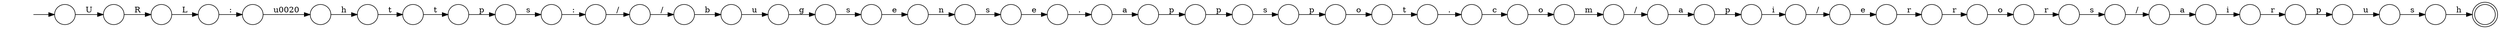 digraph Automaton {
  rankdir = LR;
  0 [shape=circle,label=""];
  0 -> 15 [label="a"]
  1 [shape=circle,label=""];
  1 -> 2 [label="b"]
  2 [shape=circle,label=""];
  2 -> 9 [label="u"]
  3 [shape=circle,label=""];
  3 -> 47 [label="s"]
  4 [shape=circle,label=""];
  4 -> 17 [label="c"]
  5 [shape=circle,label=""];
  5 -> 26 [label="L"]
  6 [shape=circle,label=""];
  6 -> 43 [label="u"]
  7 [shape=doublecircle,label=""];
  8 [shape=circle,label=""];
  8 -> 40 [label="s"]
  9 [shape=circle,label=""];
  9 -> 8 [label="g"]
  10 [shape=circle,label=""];
  10 -> 29 [label="/"]
  11 [shape=circle,label=""];
  initial [shape=plaintext,label=""];
  initial -> 11
  11 -> 38 [label="U"]
  12 [shape=circle,label=""];
  12 -> 3 [label="n"]
  13 [shape=circle,label=""];
  13 -> 14 [label="r"]
  14 [shape=circle,label=""];
  14 -> 50 [label="r"]
  15 [shape=circle,label=""];
  15 -> 39 [label="p"]
  16 [shape=circle,label=""];
  16 -> 4 [label="."]
  17 [shape=circle,label=""];
  17 -> 20 [label="o"]
  18 [shape=circle,label=""];
  18 -> 13 [label="e"]
  19 [shape=circle,label=""];
  19 -> 16 [label="t"]
  20 [shape=circle,label=""];
  20 -> 42 [label="m"]
  21 [shape=circle,label=""];
  21 -> 45 [label="a"]
  22 [shape=circle,label=""];
  22 -> 41 [label="p"]
  23 [shape=circle,label=""];
  23 -> 35 [label="h"]
  24 [shape=circle,label=""];
  24 -> 51 [label="s"]
  25 [shape=circle,label=""];
  25 -> 31 [label="p"]
  26 [shape=circle,label=""];
  26 -> 30 [label=":"]
  27 [shape=circle,label=""];
  27 -> 18 [label="/"]
  28 [shape=circle,label=""];
  28 -> 32 [label="i"]
  29 [shape=circle,label=""];
  29 -> 1 [label="/"]
  30 [shape=circle,label=""];
  30 -> 23 [label="\u0020"]
  31 [shape=circle,label=""];
  31 -> 52 [label="s"]
  32 [shape=circle,label=""];
  32 -> 48 [label="r"]
  33 [shape=circle,label=""];
  33 -> 24 [label="r"]
  34 [shape=circle,label=""];
  34 -> 22 [label="t"]
  35 [shape=circle,label=""];
  35 -> 34 [label="t"]
  36 [shape=circle,label=""];
  36 -> 10 [label=":"]
  37 [shape=circle,label=""];
  37 -> 21 [label="."]
  38 [shape=circle,label=""];
  38 -> 5 [label="R"]
  39 [shape=circle,label=""];
  39 -> 27 [label="i"]
  40 [shape=circle,label=""];
  40 -> 12 [label="e"]
  41 [shape=circle,label=""];
  41 -> 36 [label="s"]
  42 [shape=circle,label=""];
  42 -> 0 [label="/"]
  43 [shape=circle,label=""];
  43 -> 44 [label="s"]
  44 [shape=circle,label=""];
  44 -> 7 [label="h"]
  45 [shape=circle,label=""];
  45 -> 25 [label="p"]
  46 [shape=circle,label=""];
  46 -> 19 [label="o"]
  47 [shape=circle,label=""];
  47 -> 37 [label="e"]
  48 [shape=circle,label=""];
  48 -> 6 [label="p"]
  49 [shape=circle,label=""];
  49 -> 28 [label="a"]
  50 [shape=circle,label=""];
  50 -> 33 [label="o"]
  51 [shape=circle,label=""];
  51 -> 49 [label="/"]
  52 [shape=circle,label=""];
  52 -> 46 [label="p"]
}
